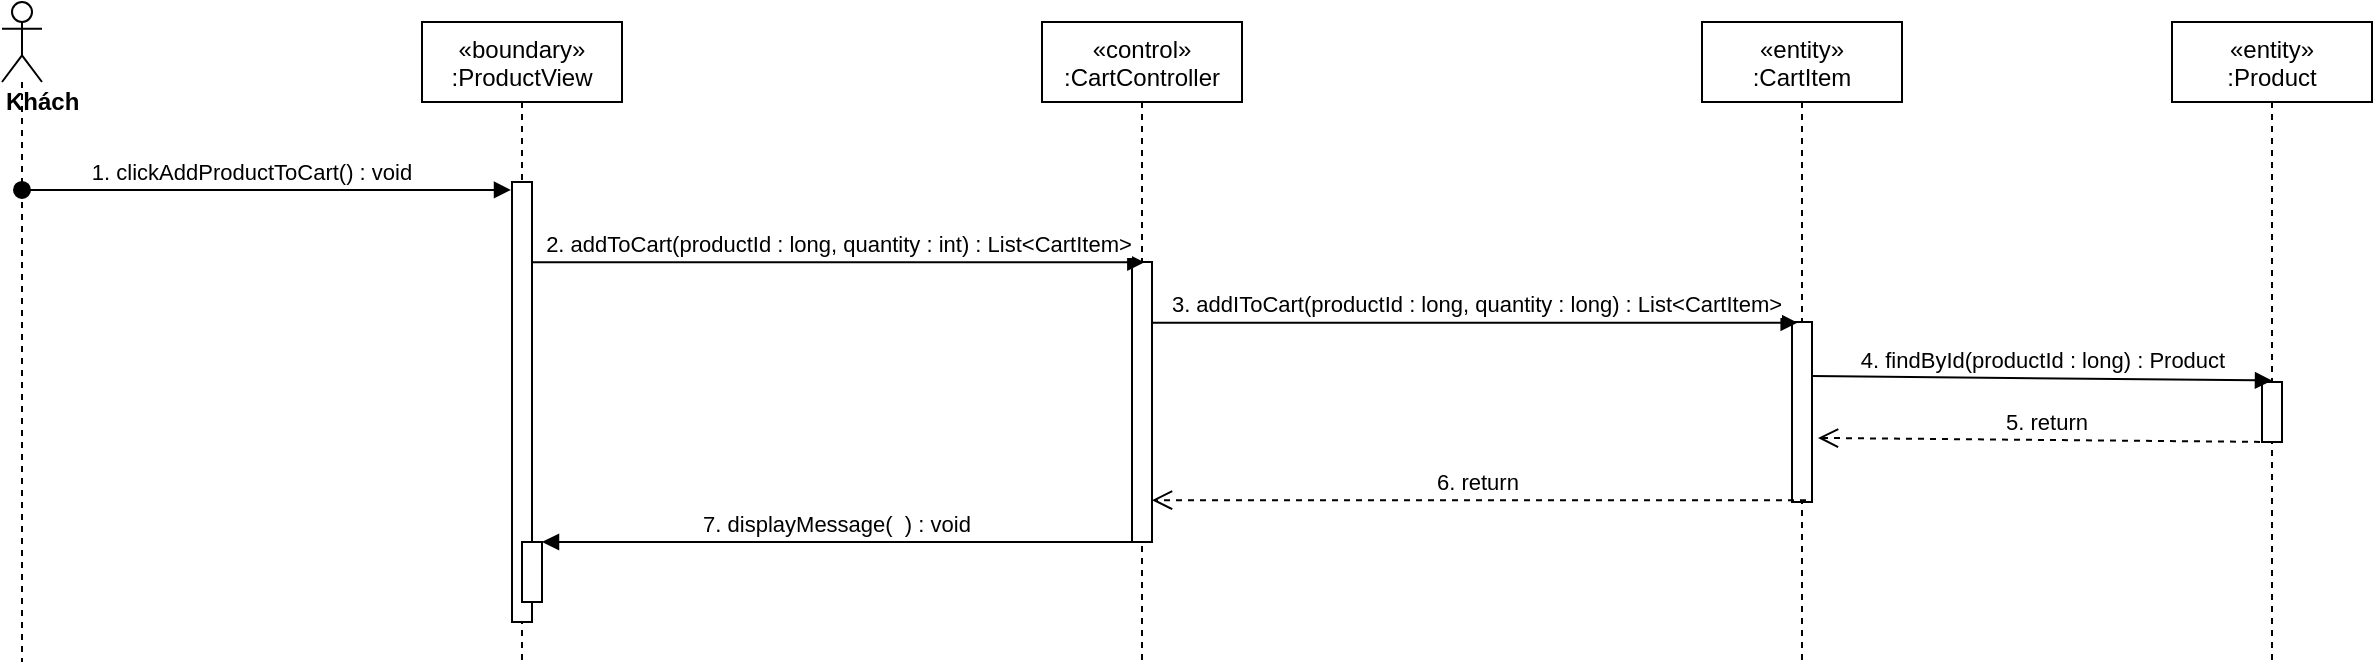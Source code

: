 <mxfile version="14.7.0" type="device"><diagram id="kgpKYQtTHZ0yAKxKKP6v" name="Page-1"><mxGraphModel dx="1108" dy="425" grid="1" gridSize="10" guides="1" tooltips="1" connect="1" arrows="1" fold="1" page="1" pageScale="1" pageWidth="850" pageHeight="1100" math="0" shadow="0"><root><mxCell id="0"/><mxCell id="1" parent="0"/><mxCell id="_UgpjV0s_XWfuRvMgITZ-18" value="«boundary»&#10;:ProductView" style="shape=umlLifeline;perimeter=lifelinePerimeter;container=1;collapsible=0;recursiveResize=0;rounded=0;shadow=0;strokeWidth=1;" parent="1" vertex="1"><mxGeometry x="350" y="80" width="100" height="320" as="geometry"/></mxCell><mxCell id="_UgpjV0s_XWfuRvMgITZ-19" value="" style="points=[];perimeter=orthogonalPerimeter;rounded=0;shadow=0;strokeWidth=1;" parent="_UgpjV0s_XWfuRvMgITZ-18" vertex="1"><mxGeometry x="45" y="80" width="10" height="220" as="geometry"/></mxCell><mxCell id="_UgpjV0s_XWfuRvMgITZ-20" value="" style="html=1;points=[];perimeter=orthogonalPerimeter;" parent="_UgpjV0s_XWfuRvMgITZ-18" vertex="1"><mxGeometry x="50" y="260" width="10" height="30" as="geometry"/></mxCell><mxCell id="_UgpjV0s_XWfuRvMgITZ-21" value="«control»&#10;:CartController" style="shape=umlLifeline;perimeter=lifelinePerimeter;container=1;collapsible=0;recursiveResize=0;rounded=0;shadow=0;strokeWidth=1;" parent="1" vertex="1"><mxGeometry x="660" y="80" width="100" height="320" as="geometry"/></mxCell><mxCell id="_UgpjV0s_XWfuRvMgITZ-22" value="" style="points=[];perimeter=orthogonalPerimeter;rounded=0;shadow=0;strokeWidth=1;" parent="_UgpjV0s_XWfuRvMgITZ-21" vertex="1"><mxGeometry x="45" y="120" width="10" height="140" as="geometry"/></mxCell><mxCell id="_UgpjV0s_XWfuRvMgITZ-23" value="&lt;div&gt;&lt;b&gt;Khách&lt;/b&gt;&lt;/div&gt;" style="shape=umlLifeline;participant=umlActor;perimeter=lifelinePerimeter;whiteSpace=wrap;html=1;container=1;collapsible=0;recursiveResize=0;verticalAlign=top;spacingTop=36;outlineConnect=0;align=left;" parent="1" vertex="1"><mxGeometry x="140" y="70" width="20" height="330" as="geometry"/></mxCell><mxCell id="_UgpjV0s_XWfuRvMgITZ-24" value="1. clickAddProductToCart() : void" style="verticalAlign=bottom;startArrow=oval;endArrow=block;startSize=8;shadow=0;strokeWidth=1;entryX=-0.05;entryY=0.018;entryDx=0;entryDy=0;entryPerimeter=0;" parent="1" source="_UgpjV0s_XWfuRvMgITZ-23" target="_UgpjV0s_XWfuRvMgITZ-19" edge="1"><mxGeometry x="-0.06" relative="1" as="geometry"><mxPoint x="100" y="170" as="sourcePoint"/><mxPoint as="offset"/></mxGeometry></mxCell><mxCell id="_UgpjV0s_XWfuRvMgITZ-25" value="«entity»&#10;:CartItem" style="shape=umlLifeline;perimeter=lifelinePerimeter;container=1;collapsible=0;recursiveResize=0;rounded=0;shadow=0;strokeWidth=1;" parent="1" vertex="1"><mxGeometry x="990" y="80" width="100" height="320" as="geometry"/></mxCell><mxCell id="_UgpjV0s_XWfuRvMgITZ-26" value="" style="points=[];perimeter=orthogonalPerimeter;rounded=0;shadow=0;strokeWidth=1;" parent="_UgpjV0s_XWfuRvMgITZ-25" vertex="1"><mxGeometry x="45" y="150" width="10" height="90" as="geometry"/></mxCell><mxCell id="_UgpjV0s_XWfuRvMgITZ-27" value="2. addToCart(productId : long, quantity : int) : List&amp;lt;CartItem&amp;gt;" style="html=1;verticalAlign=bottom;endArrow=block;entryX=0.617;entryY=0.001;entryDx=0;entryDy=0;entryPerimeter=0;" parent="1" source="_UgpjV0s_XWfuRvMgITZ-19" target="_UgpjV0s_XWfuRvMgITZ-22" edge="1"><mxGeometry width="80" relative="1" as="geometry"><mxPoint x="320" y="248" as="sourcePoint"/><mxPoint x="500" y="210" as="targetPoint"/></mxGeometry></mxCell><mxCell id="_UgpjV0s_XWfuRvMgITZ-28" value="3. addIToCart(productId : long, quantity : long) : List&amp;lt;CartItem&amp;gt;" style="html=1;verticalAlign=bottom;endArrow=block;entryX=0.283;entryY=0.004;entryDx=0;entryDy=0;entryPerimeter=0;" parent="1" source="_UgpjV0s_XWfuRvMgITZ-22" target="_UgpjV0s_XWfuRvMgITZ-26" edge="1"><mxGeometry width="80" relative="1" as="geometry"><mxPoint x="670" y="210" as="sourcePoint"/><mxPoint x="760" y="280" as="targetPoint"/></mxGeometry></mxCell><mxCell id="_UgpjV0s_XWfuRvMgITZ-33" value="6. return&amp;nbsp;" style="html=1;verticalAlign=bottom;endArrow=open;dashed=1;endSize=8;exitX=0.7;exitY=0.99;exitDx=0;exitDy=0;exitPerimeter=0;" parent="1" source="_UgpjV0s_XWfuRvMgITZ-26" target="_UgpjV0s_XWfuRvMgITZ-22" edge="1"><mxGeometry relative="1" as="geometry"><mxPoint x="870" y="370" as="sourcePoint"/><mxPoint x="650" y="370" as="targetPoint"/></mxGeometry></mxCell><mxCell id="_UgpjV0s_XWfuRvMgITZ-34" value="7. displayMessage(  ) : void" style="verticalAlign=bottom;endArrow=block;shadow=0;strokeWidth=1;" parent="1" source="_UgpjV0s_XWfuRvMgITZ-22" target="_UgpjV0s_XWfuRvMgITZ-20" edge="1"><mxGeometry relative="1" as="geometry"><mxPoint x="565" y="370" as="sourcePoint"/><mxPoint x="350" y="401" as="targetPoint"/></mxGeometry></mxCell><mxCell id="HvcBGnFfNRM3ur0YCka8-2" value="«entity»&#10;:Product" style="shape=umlLifeline;perimeter=lifelinePerimeter;container=1;collapsible=0;recursiveResize=0;rounded=0;shadow=0;strokeWidth=1;" vertex="1" parent="1"><mxGeometry x="1225" y="80" width="100" height="320" as="geometry"/></mxCell><mxCell id="HvcBGnFfNRM3ur0YCka8-3" value="" style="points=[];perimeter=orthogonalPerimeter;rounded=0;shadow=0;strokeWidth=1;" vertex="1" parent="HvcBGnFfNRM3ur0YCka8-2"><mxGeometry x="45" y="180" width="10" height="30" as="geometry"/></mxCell><mxCell id="HvcBGnFfNRM3ur0YCka8-4" value="4. findById(productId : long) : Product" style="html=1;verticalAlign=bottom;endArrow=block;exitX=1;exitY=0.3;exitDx=0;exitDy=0;exitPerimeter=0;entryX=0.5;entryY=-0.025;entryDx=0;entryDy=0;entryPerimeter=0;" edge="1" parent="1" source="_UgpjV0s_XWfuRvMgITZ-26" target="HvcBGnFfNRM3ur0YCka8-3"><mxGeometry width="80" relative="1" as="geometry"><mxPoint x="780" y="220" as="sourcePoint"/><mxPoint x="860" y="220" as="targetPoint"/></mxGeometry></mxCell><mxCell id="HvcBGnFfNRM3ur0YCka8-5" value="5. return" style="html=1;verticalAlign=bottom;endArrow=open;dashed=1;endSize=8;exitX=0.5;exitY=1;exitDx=0;exitDy=0;exitPerimeter=0;entryX=1.3;entryY=0.644;entryDx=0;entryDy=0;entryPerimeter=0;" edge="1" parent="1" source="HvcBGnFfNRM3ur0YCka8-3" target="_UgpjV0s_XWfuRvMgITZ-26"><mxGeometry relative="1" as="geometry"><mxPoint x="860" y="220" as="sourcePoint"/><mxPoint x="780" y="220" as="targetPoint"/></mxGeometry></mxCell></root></mxGraphModel></diagram></mxfile>